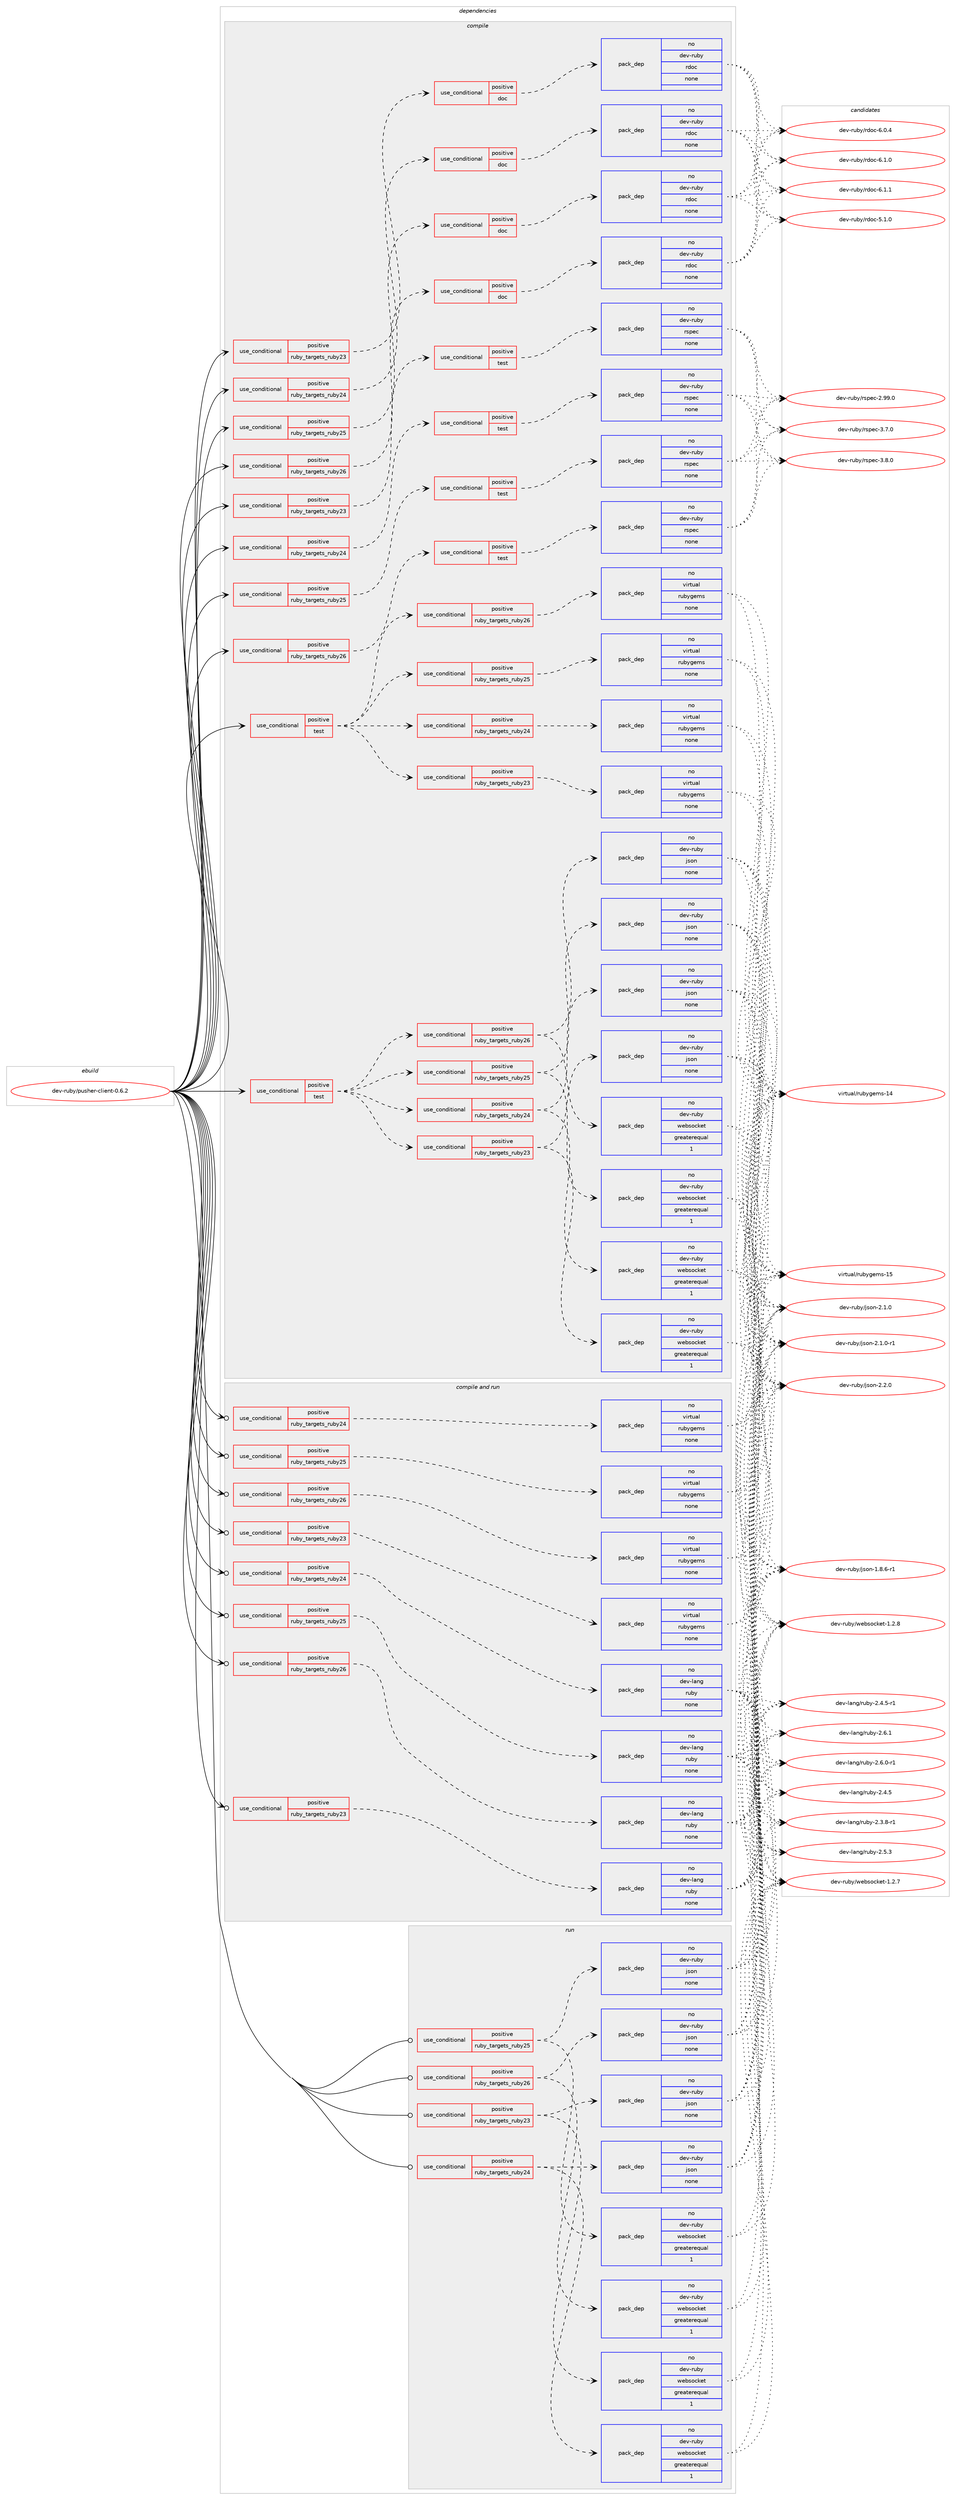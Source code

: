 digraph prolog {

# *************
# Graph options
# *************

newrank=true;
concentrate=true;
compound=true;
graph [rankdir=LR,fontname=Helvetica,fontsize=10,ranksep=1.5];#, ranksep=2.5, nodesep=0.2];
edge  [arrowhead=vee];
node  [fontname=Helvetica,fontsize=10];

# **********
# The ebuild
# **********

subgraph cluster_leftcol {
color=gray;
rank=same;
label=<<i>ebuild</i>>;
id [label="dev-ruby/pusher-client-0.6.2", color=red, width=4, href="../dev-ruby/pusher-client-0.6.2.svg"];
}

# ****************
# The dependencies
# ****************

subgraph cluster_midcol {
color=gray;
label=<<i>dependencies</i>>;
subgraph cluster_compile {
fillcolor="#eeeeee";
style=filled;
label=<<i>compile</i>>;
subgraph cond410164 {
dependency1512972 [label=<<TABLE BORDER="0" CELLBORDER="1" CELLSPACING="0" CELLPADDING="4"><TR><TD ROWSPAN="3" CELLPADDING="10">use_conditional</TD></TR><TR><TD>positive</TD></TR><TR><TD>ruby_targets_ruby23</TD></TR></TABLE>>, shape=none, color=red];
subgraph cond410165 {
dependency1512973 [label=<<TABLE BORDER="0" CELLBORDER="1" CELLSPACING="0" CELLPADDING="4"><TR><TD ROWSPAN="3" CELLPADDING="10">use_conditional</TD></TR><TR><TD>positive</TD></TR><TR><TD>doc</TD></TR></TABLE>>, shape=none, color=red];
subgraph pack1079302 {
dependency1512974 [label=<<TABLE BORDER="0" CELLBORDER="1" CELLSPACING="0" CELLPADDING="4" WIDTH="220"><TR><TD ROWSPAN="6" CELLPADDING="30">pack_dep</TD></TR><TR><TD WIDTH="110">no</TD></TR><TR><TD>dev-ruby</TD></TR><TR><TD>rdoc</TD></TR><TR><TD>none</TD></TR><TR><TD></TD></TR></TABLE>>, shape=none, color=blue];
}
dependency1512973:e -> dependency1512974:w [weight=20,style="dashed",arrowhead="vee"];
}
dependency1512972:e -> dependency1512973:w [weight=20,style="dashed",arrowhead="vee"];
}
id:e -> dependency1512972:w [weight=20,style="solid",arrowhead="vee"];
subgraph cond410166 {
dependency1512975 [label=<<TABLE BORDER="0" CELLBORDER="1" CELLSPACING="0" CELLPADDING="4"><TR><TD ROWSPAN="3" CELLPADDING="10">use_conditional</TD></TR><TR><TD>positive</TD></TR><TR><TD>ruby_targets_ruby23</TD></TR></TABLE>>, shape=none, color=red];
subgraph cond410167 {
dependency1512976 [label=<<TABLE BORDER="0" CELLBORDER="1" CELLSPACING="0" CELLPADDING="4"><TR><TD ROWSPAN="3" CELLPADDING="10">use_conditional</TD></TR><TR><TD>positive</TD></TR><TR><TD>test</TD></TR></TABLE>>, shape=none, color=red];
subgraph pack1079303 {
dependency1512977 [label=<<TABLE BORDER="0" CELLBORDER="1" CELLSPACING="0" CELLPADDING="4" WIDTH="220"><TR><TD ROWSPAN="6" CELLPADDING="30">pack_dep</TD></TR><TR><TD WIDTH="110">no</TD></TR><TR><TD>dev-ruby</TD></TR><TR><TD>rspec</TD></TR><TR><TD>none</TD></TR><TR><TD></TD></TR></TABLE>>, shape=none, color=blue];
}
dependency1512976:e -> dependency1512977:w [weight=20,style="dashed",arrowhead="vee"];
}
dependency1512975:e -> dependency1512976:w [weight=20,style="dashed",arrowhead="vee"];
}
id:e -> dependency1512975:w [weight=20,style="solid",arrowhead="vee"];
subgraph cond410168 {
dependency1512978 [label=<<TABLE BORDER="0" CELLBORDER="1" CELLSPACING="0" CELLPADDING="4"><TR><TD ROWSPAN="3" CELLPADDING="10">use_conditional</TD></TR><TR><TD>positive</TD></TR><TR><TD>ruby_targets_ruby24</TD></TR></TABLE>>, shape=none, color=red];
subgraph cond410169 {
dependency1512979 [label=<<TABLE BORDER="0" CELLBORDER="1" CELLSPACING="0" CELLPADDING="4"><TR><TD ROWSPAN="3" CELLPADDING="10">use_conditional</TD></TR><TR><TD>positive</TD></TR><TR><TD>doc</TD></TR></TABLE>>, shape=none, color=red];
subgraph pack1079304 {
dependency1512980 [label=<<TABLE BORDER="0" CELLBORDER="1" CELLSPACING="0" CELLPADDING="4" WIDTH="220"><TR><TD ROWSPAN="6" CELLPADDING="30">pack_dep</TD></TR><TR><TD WIDTH="110">no</TD></TR><TR><TD>dev-ruby</TD></TR><TR><TD>rdoc</TD></TR><TR><TD>none</TD></TR><TR><TD></TD></TR></TABLE>>, shape=none, color=blue];
}
dependency1512979:e -> dependency1512980:w [weight=20,style="dashed",arrowhead="vee"];
}
dependency1512978:e -> dependency1512979:w [weight=20,style="dashed",arrowhead="vee"];
}
id:e -> dependency1512978:w [weight=20,style="solid",arrowhead="vee"];
subgraph cond410170 {
dependency1512981 [label=<<TABLE BORDER="0" CELLBORDER="1" CELLSPACING="0" CELLPADDING="4"><TR><TD ROWSPAN="3" CELLPADDING="10">use_conditional</TD></TR><TR><TD>positive</TD></TR><TR><TD>ruby_targets_ruby24</TD></TR></TABLE>>, shape=none, color=red];
subgraph cond410171 {
dependency1512982 [label=<<TABLE BORDER="0" CELLBORDER="1" CELLSPACING="0" CELLPADDING="4"><TR><TD ROWSPAN="3" CELLPADDING="10">use_conditional</TD></TR><TR><TD>positive</TD></TR><TR><TD>test</TD></TR></TABLE>>, shape=none, color=red];
subgraph pack1079305 {
dependency1512983 [label=<<TABLE BORDER="0" CELLBORDER="1" CELLSPACING="0" CELLPADDING="4" WIDTH="220"><TR><TD ROWSPAN="6" CELLPADDING="30">pack_dep</TD></TR><TR><TD WIDTH="110">no</TD></TR><TR><TD>dev-ruby</TD></TR><TR><TD>rspec</TD></TR><TR><TD>none</TD></TR><TR><TD></TD></TR></TABLE>>, shape=none, color=blue];
}
dependency1512982:e -> dependency1512983:w [weight=20,style="dashed",arrowhead="vee"];
}
dependency1512981:e -> dependency1512982:w [weight=20,style="dashed",arrowhead="vee"];
}
id:e -> dependency1512981:w [weight=20,style="solid",arrowhead="vee"];
subgraph cond410172 {
dependency1512984 [label=<<TABLE BORDER="0" CELLBORDER="1" CELLSPACING="0" CELLPADDING="4"><TR><TD ROWSPAN="3" CELLPADDING="10">use_conditional</TD></TR><TR><TD>positive</TD></TR><TR><TD>ruby_targets_ruby25</TD></TR></TABLE>>, shape=none, color=red];
subgraph cond410173 {
dependency1512985 [label=<<TABLE BORDER="0" CELLBORDER="1" CELLSPACING="0" CELLPADDING="4"><TR><TD ROWSPAN="3" CELLPADDING="10">use_conditional</TD></TR><TR><TD>positive</TD></TR><TR><TD>doc</TD></TR></TABLE>>, shape=none, color=red];
subgraph pack1079306 {
dependency1512986 [label=<<TABLE BORDER="0" CELLBORDER="1" CELLSPACING="0" CELLPADDING="4" WIDTH="220"><TR><TD ROWSPAN="6" CELLPADDING="30">pack_dep</TD></TR><TR><TD WIDTH="110">no</TD></TR><TR><TD>dev-ruby</TD></TR><TR><TD>rdoc</TD></TR><TR><TD>none</TD></TR><TR><TD></TD></TR></TABLE>>, shape=none, color=blue];
}
dependency1512985:e -> dependency1512986:w [weight=20,style="dashed",arrowhead="vee"];
}
dependency1512984:e -> dependency1512985:w [weight=20,style="dashed",arrowhead="vee"];
}
id:e -> dependency1512984:w [weight=20,style="solid",arrowhead="vee"];
subgraph cond410174 {
dependency1512987 [label=<<TABLE BORDER="0" CELLBORDER="1" CELLSPACING="0" CELLPADDING="4"><TR><TD ROWSPAN="3" CELLPADDING="10">use_conditional</TD></TR><TR><TD>positive</TD></TR><TR><TD>ruby_targets_ruby25</TD></TR></TABLE>>, shape=none, color=red];
subgraph cond410175 {
dependency1512988 [label=<<TABLE BORDER="0" CELLBORDER="1" CELLSPACING="0" CELLPADDING="4"><TR><TD ROWSPAN="3" CELLPADDING="10">use_conditional</TD></TR><TR><TD>positive</TD></TR><TR><TD>test</TD></TR></TABLE>>, shape=none, color=red];
subgraph pack1079307 {
dependency1512989 [label=<<TABLE BORDER="0" CELLBORDER="1" CELLSPACING="0" CELLPADDING="4" WIDTH="220"><TR><TD ROWSPAN="6" CELLPADDING="30">pack_dep</TD></TR><TR><TD WIDTH="110">no</TD></TR><TR><TD>dev-ruby</TD></TR><TR><TD>rspec</TD></TR><TR><TD>none</TD></TR><TR><TD></TD></TR></TABLE>>, shape=none, color=blue];
}
dependency1512988:e -> dependency1512989:w [weight=20,style="dashed",arrowhead="vee"];
}
dependency1512987:e -> dependency1512988:w [weight=20,style="dashed",arrowhead="vee"];
}
id:e -> dependency1512987:w [weight=20,style="solid",arrowhead="vee"];
subgraph cond410176 {
dependency1512990 [label=<<TABLE BORDER="0" CELLBORDER="1" CELLSPACING="0" CELLPADDING="4"><TR><TD ROWSPAN="3" CELLPADDING="10">use_conditional</TD></TR><TR><TD>positive</TD></TR><TR><TD>ruby_targets_ruby26</TD></TR></TABLE>>, shape=none, color=red];
subgraph cond410177 {
dependency1512991 [label=<<TABLE BORDER="0" CELLBORDER="1" CELLSPACING="0" CELLPADDING="4"><TR><TD ROWSPAN="3" CELLPADDING="10">use_conditional</TD></TR><TR><TD>positive</TD></TR><TR><TD>doc</TD></TR></TABLE>>, shape=none, color=red];
subgraph pack1079308 {
dependency1512992 [label=<<TABLE BORDER="0" CELLBORDER="1" CELLSPACING="0" CELLPADDING="4" WIDTH="220"><TR><TD ROWSPAN="6" CELLPADDING="30">pack_dep</TD></TR><TR><TD WIDTH="110">no</TD></TR><TR><TD>dev-ruby</TD></TR><TR><TD>rdoc</TD></TR><TR><TD>none</TD></TR><TR><TD></TD></TR></TABLE>>, shape=none, color=blue];
}
dependency1512991:e -> dependency1512992:w [weight=20,style="dashed",arrowhead="vee"];
}
dependency1512990:e -> dependency1512991:w [weight=20,style="dashed",arrowhead="vee"];
}
id:e -> dependency1512990:w [weight=20,style="solid",arrowhead="vee"];
subgraph cond410178 {
dependency1512993 [label=<<TABLE BORDER="0" CELLBORDER="1" CELLSPACING="0" CELLPADDING="4"><TR><TD ROWSPAN="3" CELLPADDING="10">use_conditional</TD></TR><TR><TD>positive</TD></TR><TR><TD>ruby_targets_ruby26</TD></TR></TABLE>>, shape=none, color=red];
subgraph cond410179 {
dependency1512994 [label=<<TABLE BORDER="0" CELLBORDER="1" CELLSPACING="0" CELLPADDING="4"><TR><TD ROWSPAN="3" CELLPADDING="10">use_conditional</TD></TR><TR><TD>positive</TD></TR><TR><TD>test</TD></TR></TABLE>>, shape=none, color=red];
subgraph pack1079309 {
dependency1512995 [label=<<TABLE BORDER="0" CELLBORDER="1" CELLSPACING="0" CELLPADDING="4" WIDTH="220"><TR><TD ROWSPAN="6" CELLPADDING="30">pack_dep</TD></TR><TR><TD WIDTH="110">no</TD></TR><TR><TD>dev-ruby</TD></TR><TR><TD>rspec</TD></TR><TR><TD>none</TD></TR><TR><TD></TD></TR></TABLE>>, shape=none, color=blue];
}
dependency1512994:e -> dependency1512995:w [weight=20,style="dashed",arrowhead="vee"];
}
dependency1512993:e -> dependency1512994:w [weight=20,style="dashed",arrowhead="vee"];
}
id:e -> dependency1512993:w [weight=20,style="solid",arrowhead="vee"];
subgraph cond410180 {
dependency1512996 [label=<<TABLE BORDER="0" CELLBORDER="1" CELLSPACING="0" CELLPADDING="4"><TR><TD ROWSPAN="3" CELLPADDING="10">use_conditional</TD></TR><TR><TD>positive</TD></TR><TR><TD>test</TD></TR></TABLE>>, shape=none, color=red];
subgraph cond410181 {
dependency1512997 [label=<<TABLE BORDER="0" CELLBORDER="1" CELLSPACING="0" CELLPADDING="4"><TR><TD ROWSPAN="3" CELLPADDING="10">use_conditional</TD></TR><TR><TD>positive</TD></TR><TR><TD>ruby_targets_ruby23</TD></TR></TABLE>>, shape=none, color=red];
subgraph pack1079310 {
dependency1512998 [label=<<TABLE BORDER="0" CELLBORDER="1" CELLSPACING="0" CELLPADDING="4" WIDTH="220"><TR><TD ROWSPAN="6" CELLPADDING="30">pack_dep</TD></TR><TR><TD WIDTH="110">no</TD></TR><TR><TD>dev-ruby</TD></TR><TR><TD>websocket</TD></TR><TR><TD>greaterequal</TD></TR><TR><TD>1</TD></TR></TABLE>>, shape=none, color=blue];
}
dependency1512997:e -> dependency1512998:w [weight=20,style="dashed",arrowhead="vee"];
subgraph pack1079311 {
dependency1512999 [label=<<TABLE BORDER="0" CELLBORDER="1" CELLSPACING="0" CELLPADDING="4" WIDTH="220"><TR><TD ROWSPAN="6" CELLPADDING="30">pack_dep</TD></TR><TR><TD WIDTH="110">no</TD></TR><TR><TD>dev-ruby</TD></TR><TR><TD>json</TD></TR><TR><TD>none</TD></TR><TR><TD></TD></TR></TABLE>>, shape=none, color=blue];
}
dependency1512997:e -> dependency1512999:w [weight=20,style="dashed",arrowhead="vee"];
}
dependency1512996:e -> dependency1512997:w [weight=20,style="dashed",arrowhead="vee"];
subgraph cond410182 {
dependency1513000 [label=<<TABLE BORDER="0" CELLBORDER="1" CELLSPACING="0" CELLPADDING="4"><TR><TD ROWSPAN="3" CELLPADDING="10">use_conditional</TD></TR><TR><TD>positive</TD></TR><TR><TD>ruby_targets_ruby24</TD></TR></TABLE>>, shape=none, color=red];
subgraph pack1079312 {
dependency1513001 [label=<<TABLE BORDER="0" CELLBORDER="1" CELLSPACING="0" CELLPADDING="4" WIDTH="220"><TR><TD ROWSPAN="6" CELLPADDING="30">pack_dep</TD></TR><TR><TD WIDTH="110">no</TD></TR><TR><TD>dev-ruby</TD></TR><TR><TD>websocket</TD></TR><TR><TD>greaterequal</TD></TR><TR><TD>1</TD></TR></TABLE>>, shape=none, color=blue];
}
dependency1513000:e -> dependency1513001:w [weight=20,style="dashed",arrowhead="vee"];
subgraph pack1079313 {
dependency1513002 [label=<<TABLE BORDER="0" CELLBORDER="1" CELLSPACING="0" CELLPADDING="4" WIDTH="220"><TR><TD ROWSPAN="6" CELLPADDING="30">pack_dep</TD></TR><TR><TD WIDTH="110">no</TD></TR><TR><TD>dev-ruby</TD></TR><TR><TD>json</TD></TR><TR><TD>none</TD></TR><TR><TD></TD></TR></TABLE>>, shape=none, color=blue];
}
dependency1513000:e -> dependency1513002:w [weight=20,style="dashed",arrowhead="vee"];
}
dependency1512996:e -> dependency1513000:w [weight=20,style="dashed",arrowhead="vee"];
subgraph cond410183 {
dependency1513003 [label=<<TABLE BORDER="0" CELLBORDER="1" CELLSPACING="0" CELLPADDING="4"><TR><TD ROWSPAN="3" CELLPADDING="10">use_conditional</TD></TR><TR><TD>positive</TD></TR><TR><TD>ruby_targets_ruby25</TD></TR></TABLE>>, shape=none, color=red];
subgraph pack1079314 {
dependency1513004 [label=<<TABLE BORDER="0" CELLBORDER="1" CELLSPACING="0" CELLPADDING="4" WIDTH="220"><TR><TD ROWSPAN="6" CELLPADDING="30">pack_dep</TD></TR><TR><TD WIDTH="110">no</TD></TR><TR><TD>dev-ruby</TD></TR><TR><TD>websocket</TD></TR><TR><TD>greaterequal</TD></TR><TR><TD>1</TD></TR></TABLE>>, shape=none, color=blue];
}
dependency1513003:e -> dependency1513004:w [weight=20,style="dashed",arrowhead="vee"];
subgraph pack1079315 {
dependency1513005 [label=<<TABLE BORDER="0" CELLBORDER="1" CELLSPACING="0" CELLPADDING="4" WIDTH="220"><TR><TD ROWSPAN="6" CELLPADDING="30">pack_dep</TD></TR><TR><TD WIDTH="110">no</TD></TR><TR><TD>dev-ruby</TD></TR><TR><TD>json</TD></TR><TR><TD>none</TD></TR><TR><TD></TD></TR></TABLE>>, shape=none, color=blue];
}
dependency1513003:e -> dependency1513005:w [weight=20,style="dashed",arrowhead="vee"];
}
dependency1512996:e -> dependency1513003:w [weight=20,style="dashed",arrowhead="vee"];
subgraph cond410184 {
dependency1513006 [label=<<TABLE BORDER="0" CELLBORDER="1" CELLSPACING="0" CELLPADDING="4"><TR><TD ROWSPAN="3" CELLPADDING="10">use_conditional</TD></TR><TR><TD>positive</TD></TR><TR><TD>ruby_targets_ruby26</TD></TR></TABLE>>, shape=none, color=red];
subgraph pack1079316 {
dependency1513007 [label=<<TABLE BORDER="0" CELLBORDER="1" CELLSPACING="0" CELLPADDING="4" WIDTH="220"><TR><TD ROWSPAN="6" CELLPADDING="30">pack_dep</TD></TR><TR><TD WIDTH="110">no</TD></TR><TR><TD>dev-ruby</TD></TR><TR><TD>websocket</TD></TR><TR><TD>greaterequal</TD></TR><TR><TD>1</TD></TR></TABLE>>, shape=none, color=blue];
}
dependency1513006:e -> dependency1513007:w [weight=20,style="dashed",arrowhead="vee"];
subgraph pack1079317 {
dependency1513008 [label=<<TABLE BORDER="0" CELLBORDER="1" CELLSPACING="0" CELLPADDING="4" WIDTH="220"><TR><TD ROWSPAN="6" CELLPADDING="30">pack_dep</TD></TR><TR><TD WIDTH="110">no</TD></TR><TR><TD>dev-ruby</TD></TR><TR><TD>json</TD></TR><TR><TD>none</TD></TR><TR><TD></TD></TR></TABLE>>, shape=none, color=blue];
}
dependency1513006:e -> dependency1513008:w [weight=20,style="dashed",arrowhead="vee"];
}
dependency1512996:e -> dependency1513006:w [weight=20,style="dashed",arrowhead="vee"];
}
id:e -> dependency1512996:w [weight=20,style="solid",arrowhead="vee"];
subgraph cond410185 {
dependency1513009 [label=<<TABLE BORDER="0" CELLBORDER="1" CELLSPACING="0" CELLPADDING="4"><TR><TD ROWSPAN="3" CELLPADDING="10">use_conditional</TD></TR><TR><TD>positive</TD></TR><TR><TD>test</TD></TR></TABLE>>, shape=none, color=red];
subgraph cond410186 {
dependency1513010 [label=<<TABLE BORDER="0" CELLBORDER="1" CELLSPACING="0" CELLPADDING="4"><TR><TD ROWSPAN="3" CELLPADDING="10">use_conditional</TD></TR><TR><TD>positive</TD></TR><TR><TD>ruby_targets_ruby23</TD></TR></TABLE>>, shape=none, color=red];
subgraph pack1079318 {
dependency1513011 [label=<<TABLE BORDER="0" CELLBORDER="1" CELLSPACING="0" CELLPADDING="4" WIDTH="220"><TR><TD ROWSPAN="6" CELLPADDING="30">pack_dep</TD></TR><TR><TD WIDTH="110">no</TD></TR><TR><TD>virtual</TD></TR><TR><TD>rubygems</TD></TR><TR><TD>none</TD></TR><TR><TD></TD></TR></TABLE>>, shape=none, color=blue];
}
dependency1513010:e -> dependency1513011:w [weight=20,style="dashed",arrowhead="vee"];
}
dependency1513009:e -> dependency1513010:w [weight=20,style="dashed",arrowhead="vee"];
subgraph cond410187 {
dependency1513012 [label=<<TABLE BORDER="0" CELLBORDER="1" CELLSPACING="0" CELLPADDING="4"><TR><TD ROWSPAN="3" CELLPADDING="10">use_conditional</TD></TR><TR><TD>positive</TD></TR><TR><TD>ruby_targets_ruby24</TD></TR></TABLE>>, shape=none, color=red];
subgraph pack1079319 {
dependency1513013 [label=<<TABLE BORDER="0" CELLBORDER="1" CELLSPACING="0" CELLPADDING="4" WIDTH="220"><TR><TD ROWSPAN="6" CELLPADDING="30">pack_dep</TD></TR><TR><TD WIDTH="110">no</TD></TR><TR><TD>virtual</TD></TR><TR><TD>rubygems</TD></TR><TR><TD>none</TD></TR><TR><TD></TD></TR></TABLE>>, shape=none, color=blue];
}
dependency1513012:e -> dependency1513013:w [weight=20,style="dashed",arrowhead="vee"];
}
dependency1513009:e -> dependency1513012:w [weight=20,style="dashed",arrowhead="vee"];
subgraph cond410188 {
dependency1513014 [label=<<TABLE BORDER="0" CELLBORDER="1" CELLSPACING="0" CELLPADDING="4"><TR><TD ROWSPAN="3" CELLPADDING="10">use_conditional</TD></TR><TR><TD>positive</TD></TR><TR><TD>ruby_targets_ruby25</TD></TR></TABLE>>, shape=none, color=red];
subgraph pack1079320 {
dependency1513015 [label=<<TABLE BORDER="0" CELLBORDER="1" CELLSPACING="0" CELLPADDING="4" WIDTH="220"><TR><TD ROWSPAN="6" CELLPADDING="30">pack_dep</TD></TR><TR><TD WIDTH="110">no</TD></TR><TR><TD>virtual</TD></TR><TR><TD>rubygems</TD></TR><TR><TD>none</TD></TR><TR><TD></TD></TR></TABLE>>, shape=none, color=blue];
}
dependency1513014:e -> dependency1513015:w [weight=20,style="dashed",arrowhead="vee"];
}
dependency1513009:e -> dependency1513014:w [weight=20,style="dashed",arrowhead="vee"];
subgraph cond410189 {
dependency1513016 [label=<<TABLE BORDER="0" CELLBORDER="1" CELLSPACING="0" CELLPADDING="4"><TR><TD ROWSPAN="3" CELLPADDING="10">use_conditional</TD></TR><TR><TD>positive</TD></TR><TR><TD>ruby_targets_ruby26</TD></TR></TABLE>>, shape=none, color=red];
subgraph pack1079321 {
dependency1513017 [label=<<TABLE BORDER="0" CELLBORDER="1" CELLSPACING="0" CELLPADDING="4" WIDTH="220"><TR><TD ROWSPAN="6" CELLPADDING="30">pack_dep</TD></TR><TR><TD WIDTH="110">no</TD></TR><TR><TD>virtual</TD></TR><TR><TD>rubygems</TD></TR><TR><TD>none</TD></TR><TR><TD></TD></TR></TABLE>>, shape=none, color=blue];
}
dependency1513016:e -> dependency1513017:w [weight=20,style="dashed",arrowhead="vee"];
}
dependency1513009:e -> dependency1513016:w [weight=20,style="dashed",arrowhead="vee"];
}
id:e -> dependency1513009:w [weight=20,style="solid",arrowhead="vee"];
}
subgraph cluster_compileandrun {
fillcolor="#eeeeee";
style=filled;
label=<<i>compile and run</i>>;
subgraph cond410190 {
dependency1513018 [label=<<TABLE BORDER="0" CELLBORDER="1" CELLSPACING="0" CELLPADDING="4"><TR><TD ROWSPAN="3" CELLPADDING="10">use_conditional</TD></TR><TR><TD>positive</TD></TR><TR><TD>ruby_targets_ruby23</TD></TR></TABLE>>, shape=none, color=red];
subgraph pack1079322 {
dependency1513019 [label=<<TABLE BORDER="0" CELLBORDER="1" CELLSPACING="0" CELLPADDING="4" WIDTH="220"><TR><TD ROWSPAN="6" CELLPADDING="30">pack_dep</TD></TR><TR><TD WIDTH="110">no</TD></TR><TR><TD>dev-lang</TD></TR><TR><TD>ruby</TD></TR><TR><TD>none</TD></TR><TR><TD></TD></TR></TABLE>>, shape=none, color=blue];
}
dependency1513018:e -> dependency1513019:w [weight=20,style="dashed",arrowhead="vee"];
}
id:e -> dependency1513018:w [weight=20,style="solid",arrowhead="odotvee"];
subgraph cond410191 {
dependency1513020 [label=<<TABLE BORDER="0" CELLBORDER="1" CELLSPACING="0" CELLPADDING="4"><TR><TD ROWSPAN="3" CELLPADDING="10">use_conditional</TD></TR><TR><TD>positive</TD></TR><TR><TD>ruby_targets_ruby23</TD></TR></TABLE>>, shape=none, color=red];
subgraph pack1079323 {
dependency1513021 [label=<<TABLE BORDER="0" CELLBORDER="1" CELLSPACING="0" CELLPADDING="4" WIDTH="220"><TR><TD ROWSPAN="6" CELLPADDING="30">pack_dep</TD></TR><TR><TD WIDTH="110">no</TD></TR><TR><TD>virtual</TD></TR><TR><TD>rubygems</TD></TR><TR><TD>none</TD></TR><TR><TD></TD></TR></TABLE>>, shape=none, color=blue];
}
dependency1513020:e -> dependency1513021:w [weight=20,style="dashed",arrowhead="vee"];
}
id:e -> dependency1513020:w [weight=20,style="solid",arrowhead="odotvee"];
subgraph cond410192 {
dependency1513022 [label=<<TABLE BORDER="0" CELLBORDER="1" CELLSPACING="0" CELLPADDING="4"><TR><TD ROWSPAN="3" CELLPADDING="10">use_conditional</TD></TR><TR><TD>positive</TD></TR><TR><TD>ruby_targets_ruby24</TD></TR></TABLE>>, shape=none, color=red];
subgraph pack1079324 {
dependency1513023 [label=<<TABLE BORDER="0" CELLBORDER="1" CELLSPACING="0" CELLPADDING="4" WIDTH="220"><TR><TD ROWSPAN="6" CELLPADDING="30">pack_dep</TD></TR><TR><TD WIDTH="110">no</TD></TR><TR><TD>dev-lang</TD></TR><TR><TD>ruby</TD></TR><TR><TD>none</TD></TR><TR><TD></TD></TR></TABLE>>, shape=none, color=blue];
}
dependency1513022:e -> dependency1513023:w [weight=20,style="dashed",arrowhead="vee"];
}
id:e -> dependency1513022:w [weight=20,style="solid",arrowhead="odotvee"];
subgraph cond410193 {
dependency1513024 [label=<<TABLE BORDER="0" CELLBORDER="1" CELLSPACING="0" CELLPADDING="4"><TR><TD ROWSPAN="3" CELLPADDING="10">use_conditional</TD></TR><TR><TD>positive</TD></TR><TR><TD>ruby_targets_ruby24</TD></TR></TABLE>>, shape=none, color=red];
subgraph pack1079325 {
dependency1513025 [label=<<TABLE BORDER="0" CELLBORDER="1" CELLSPACING="0" CELLPADDING="4" WIDTH="220"><TR><TD ROWSPAN="6" CELLPADDING="30">pack_dep</TD></TR><TR><TD WIDTH="110">no</TD></TR><TR><TD>virtual</TD></TR><TR><TD>rubygems</TD></TR><TR><TD>none</TD></TR><TR><TD></TD></TR></TABLE>>, shape=none, color=blue];
}
dependency1513024:e -> dependency1513025:w [weight=20,style="dashed",arrowhead="vee"];
}
id:e -> dependency1513024:w [weight=20,style="solid",arrowhead="odotvee"];
subgraph cond410194 {
dependency1513026 [label=<<TABLE BORDER="0" CELLBORDER="1" CELLSPACING="0" CELLPADDING="4"><TR><TD ROWSPAN="3" CELLPADDING="10">use_conditional</TD></TR><TR><TD>positive</TD></TR><TR><TD>ruby_targets_ruby25</TD></TR></TABLE>>, shape=none, color=red];
subgraph pack1079326 {
dependency1513027 [label=<<TABLE BORDER="0" CELLBORDER="1" CELLSPACING="0" CELLPADDING="4" WIDTH="220"><TR><TD ROWSPAN="6" CELLPADDING="30">pack_dep</TD></TR><TR><TD WIDTH="110">no</TD></TR><TR><TD>dev-lang</TD></TR><TR><TD>ruby</TD></TR><TR><TD>none</TD></TR><TR><TD></TD></TR></TABLE>>, shape=none, color=blue];
}
dependency1513026:e -> dependency1513027:w [weight=20,style="dashed",arrowhead="vee"];
}
id:e -> dependency1513026:w [weight=20,style="solid",arrowhead="odotvee"];
subgraph cond410195 {
dependency1513028 [label=<<TABLE BORDER="0" CELLBORDER="1" CELLSPACING="0" CELLPADDING="4"><TR><TD ROWSPAN="3" CELLPADDING="10">use_conditional</TD></TR><TR><TD>positive</TD></TR><TR><TD>ruby_targets_ruby25</TD></TR></TABLE>>, shape=none, color=red];
subgraph pack1079327 {
dependency1513029 [label=<<TABLE BORDER="0" CELLBORDER="1" CELLSPACING="0" CELLPADDING="4" WIDTH="220"><TR><TD ROWSPAN="6" CELLPADDING="30">pack_dep</TD></TR><TR><TD WIDTH="110">no</TD></TR><TR><TD>virtual</TD></TR><TR><TD>rubygems</TD></TR><TR><TD>none</TD></TR><TR><TD></TD></TR></TABLE>>, shape=none, color=blue];
}
dependency1513028:e -> dependency1513029:w [weight=20,style="dashed",arrowhead="vee"];
}
id:e -> dependency1513028:w [weight=20,style="solid",arrowhead="odotvee"];
subgraph cond410196 {
dependency1513030 [label=<<TABLE BORDER="0" CELLBORDER="1" CELLSPACING="0" CELLPADDING="4"><TR><TD ROWSPAN="3" CELLPADDING="10">use_conditional</TD></TR><TR><TD>positive</TD></TR><TR><TD>ruby_targets_ruby26</TD></TR></TABLE>>, shape=none, color=red];
subgraph pack1079328 {
dependency1513031 [label=<<TABLE BORDER="0" CELLBORDER="1" CELLSPACING="0" CELLPADDING="4" WIDTH="220"><TR><TD ROWSPAN="6" CELLPADDING="30">pack_dep</TD></TR><TR><TD WIDTH="110">no</TD></TR><TR><TD>dev-lang</TD></TR><TR><TD>ruby</TD></TR><TR><TD>none</TD></TR><TR><TD></TD></TR></TABLE>>, shape=none, color=blue];
}
dependency1513030:e -> dependency1513031:w [weight=20,style="dashed",arrowhead="vee"];
}
id:e -> dependency1513030:w [weight=20,style="solid",arrowhead="odotvee"];
subgraph cond410197 {
dependency1513032 [label=<<TABLE BORDER="0" CELLBORDER="1" CELLSPACING="0" CELLPADDING="4"><TR><TD ROWSPAN="3" CELLPADDING="10">use_conditional</TD></TR><TR><TD>positive</TD></TR><TR><TD>ruby_targets_ruby26</TD></TR></TABLE>>, shape=none, color=red];
subgraph pack1079329 {
dependency1513033 [label=<<TABLE BORDER="0" CELLBORDER="1" CELLSPACING="0" CELLPADDING="4" WIDTH="220"><TR><TD ROWSPAN="6" CELLPADDING="30">pack_dep</TD></TR><TR><TD WIDTH="110">no</TD></TR><TR><TD>virtual</TD></TR><TR><TD>rubygems</TD></TR><TR><TD>none</TD></TR><TR><TD></TD></TR></TABLE>>, shape=none, color=blue];
}
dependency1513032:e -> dependency1513033:w [weight=20,style="dashed",arrowhead="vee"];
}
id:e -> dependency1513032:w [weight=20,style="solid",arrowhead="odotvee"];
}
subgraph cluster_run {
fillcolor="#eeeeee";
style=filled;
label=<<i>run</i>>;
subgraph cond410198 {
dependency1513034 [label=<<TABLE BORDER="0" CELLBORDER="1" CELLSPACING="0" CELLPADDING="4"><TR><TD ROWSPAN="3" CELLPADDING="10">use_conditional</TD></TR><TR><TD>positive</TD></TR><TR><TD>ruby_targets_ruby23</TD></TR></TABLE>>, shape=none, color=red];
subgraph pack1079330 {
dependency1513035 [label=<<TABLE BORDER="0" CELLBORDER="1" CELLSPACING="0" CELLPADDING="4" WIDTH="220"><TR><TD ROWSPAN="6" CELLPADDING="30">pack_dep</TD></TR><TR><TD WIDTH="110">no</TD></TR><TR><TD>dev-ruby</TD></TR><TR><TD>websocket</TD></TR><TR><TD>greaterequal</TD></TR><TR><TD>1</TD></TR></TABLE>>, shape=none, color=blue];
}
dependency1513034:e -> dependency1513035:w [weight=20,style="dashed",arrowhead="vee"];
subgraph pack1079331 {
dependency1513036 [label=<<TABLE BORDER="0" CELLBORDER="1" CELLSPACING="0" CELLPADDING="4" WIDTH="220"><TR><TD ROWSPAN="6" CELLPADDING="30">pack_dep</TD></TR><TR><TD WIDTH="110">no</TD></TR><TR><TD>dev-ruby</TD></TR><TR><TD>json</TD></TR><TR><TD>none</TD></TR><TR><TD></TD></TR></TABLE>>, shape=none, color=blue];
}
dependency1513034:e -> dependency1513036:w [weight=20,style="dashed",arrowhead="vee"];
}
id:e -> dependency1513034:w [weight=20,style="solid",arrowhead="odot"];
subgraph cond410199 {
dependency1513037 [label=<<TABLE BORDER="0" CELLBORDER="1" CELLSPACING="0" CELLPADDING="4"><TR><TD ROWSPAN="3" CELLPADDING="10">use_conditional</TD></TR><TR><TD>positive</TD></TR><TR><TD>ruby_targets_ruby24</TD></TR></TABLE>>, shape=none, color=red];
subgraph pack1079332 {
dependency1513038 [label=<<TABLE BORDER="0" CELLBORDER="1" CELLSPACING="0" CELLPADDING="4" WIDTH="220"><TR><TD ROWSPAN="6" CELLPADDING="30">pack_dep</TD></TR><TR><TD WIDTH="110">no</TD></TR><TR><TD>dev-ruby</TD></TR><TR><TD>websocket</TD></TR><TR><TD>greaterequal</TD></TR><TR><TD>1</TD></TR></TABLE>>, shape=none, color=blue];
}
dependency1513037:e -> dependency1513038:w [weight=20,style="dashed",arrowhead="vee"];
subgraph pack1079333 {
dependency1513039 [label=<<TABLE BORDER="0" CELLBORDER="1" CELLSPACING="0" CELLPADDING="4" WIDTH="220"><TR><TD ROWSPAN="6" CELLPADDING="30">pack_dep</TD></TR><TR><TD WIDTH="110">no</TD></TR><TR><TD>dev-ruby</TD></TR><TR><TD>json</TD></TR><TR><TD>none</TD></TR><TR><TD></TD></TR></TABLE>>, shape=none, color=blue];
}
dependency1513037:e -> dependency1513039:w [weight=20,style="dashed",arrowhead="vee"];
}
id:e -> dependency1513037:w [weight=20,style="solid",arrowhead="odot"];
subgraph cond410200 {
dependency1513040 [label=<<TABLE BORDER="0" CELLBORDER="1" CELLSPACING="0" CELLPADDING="4"><TR><TD ROWSPAN="3" CELLPADDING="10">use_conditional</TD></TR><TR><TD>positive</TD></TR><TR><TD>ruby_targets_ruby25</TD></TR></TABLE>>, shape=none, color=red];
subgraph pack1079334 {
dependency1513041 [label=<<TABLE BORDER="0" CELLBORDER="1" CELLSPACING="0" CELLPADDING="4" WIDTH="220"><TR><TD ROWSPAN="6" CELLPADDING="30">pack_dep</TD></TR><TR><TD WIDTH="110">no</TD></TR><TR><TD>dev-ruby</TD></TR><TR><TD>websocket</TD></TR><TR><TD>greaterequal</TD></TR><TR><TD>1</TD></TR></TABLE>>, shape=none, color=blue];
}
dependency1513040:e -> dependency1513041:w [weight=20,style="dashed",arrowhead="vee"];
subgraph pack1079335 {
dependency1513042 [label=<<TABLE BORDER="0" CELLBORDER="1" CELLSPACING="0" CELLPADDING="4" WIDTH="220"><TR><TD ROWSPAN="6" CELLPADDING="30">pack_dep</TD></TR><TR><TD WIDTH="110">no</TD></TR><TR><TD>dev-ruby</TD></TR><TR><TD>json</TD></TR><TR><TD>none</TD></TR><TR><TD></TD></TR></TABLE>>, shape=none, color=blue];
}
dependency1513040:e -> dependency1513042:w [weight=20,style="dashed",arrowhead="vee"];
}
id:e -> dependency1513040:w [weight=20,style="solid",arrowhead="odot"];
subgraph cond410201 {
dependency1513043 [label=<<TABLE BORDER="0" CELLBORDER="1" CELLSPACING="0" CELLPADDING="4"><TR><TD ROWSPAN="3" CELLPADDING="10">use_conditional</TD></TR><TR><TD>positive</TD></TR><TR><TD>ruby_targets_ruby26</TD></TR></TABLE>>, shape=none, color=red];
subgraph pack1079336 {
dependency1513044 [label=<<TABLE BORDER="0" CELLBORDER="1" CELLSPACING="0" CELLPADDING="4" WIDTH="220"><TR><TD ROWSPAN="6" CELLPADDING="30">pack_dep</TD></TR><TR><TD WIDTH="110">no</TD></TR><TR><TD>dev-ruby</TD></TR><TR><TD>websocket</TD></TR><TR><TD>greaterequal</TD></TR><TR><TD>1</TD></TR></TABLE>>, shape=none, color=blue];
}
dependency1513043:e -> dependency1513044:w [weight=20,style="dashed",arrowhead="vee"];
subgraph pack1079337 {
dependency1513045 [label=<<TABLE BORDER="0" CELLBORDER="1" CELLSPACING="0" CELLPADDING="4" WIDTH="220"><TR><TD ROWSPAN="6" CELLPADDING="30">pack_dep</TD></TR><TR><TD WIDTH="110">no</TD></TR><TR><TD>dev-ruby</TD></TR><TR><TD>json</TD></TR><TR><TD>none</TD></TR><TR><TD></TD></TR></TABLE>>, shape=none, color=blue];
}
dependency1513043:e -> dependency1513045:w [weight=20,style="dashed",arrowhead="vee"];
}
id:e -> dependency1513043:w [weight=20,style="solid",arrowhead="odot"];
}
}

# **************
# The candidates
# **************

subgraph cluster_choices {
rank=same;
color=gray;
label=<<i>candidates</i>>;

subgraph choice1079302 {
color=black;
nodesep=1;
choice10010111845114117981214711410011199455346494648 [label="dev-ruby/rdoc-5.1.0", color=red, width=4,href="../dev-ruby/rdoc-5.1.0.svg"];
choice10010111845114117981214711410011199455446484652 [label="dev-ruby/rdoc-6.0.4", color=red, width=4,href="../dev-ruby/rdoc-6.0.4.svg"];
choice10010111845114117981214711410011199455446494648 [label="dev-ruby/rdoc-6.1.0", color=red, width=4,href="../dev-ruby/rdoc-6.1.0.svg"];
choice10010111845114117981214711410011199455446494649 [label="dev-ruby/rdoc-6.1.1", color=red, width=4,href="../dev-ruby/rdoc-6.1.1.svg"];
dependency1512974:e -> choice10010111845114117981214711410011199455346494648:w [style=dotted,weight="100"];
dependency1512974:e -> choice10010111845114117981214711410011199455446484652:w [style=dotted,weight="100"];
dependency1512974:e -> choice10010111845114117981214711410011199455446494648:w [style=dotted,weight="100"];
dependency1512974:e -> choice10010111845114117981214711410011199455446494649:w [style=dotted,weight="100"];
}
subgraph choice1079303 {
color=black;
nodesep=1;
choice1001011184511411798121471141151121019945504657574648 [label="dev-ruby/rspec-2.99.0", color=red, width=4,href="../dev-ruby/rspec-2.99.0.svg"];
choice10010111845114117981214711411511210199455146554648 [label="dev-ruby/rspec-3.7.0", color=red, width=4,href="../dev-ruby/rspec-3.7.0.svg"];
choice10010111845114117981214711411511210199455146564648 [label="dev-ruby/rspec-3.8.0", color=red, width=4,href="../dev-ruby/rspec-3.8.0.svg"];
dependency1512977:e -> choice1001011184511411798121471141151121019945504657574648:w [style=dotted,weight="100"];
dependency1512977:e -> choice10010111845114117981214711411511210199455146554648:w [style=dotted,weight="100"];
dependency1512977:e -> choice10010111845114117981214711411511210199455146564648:w [style=dotted,weight="100"];
}
subgraph choice1079304 {
color=black;
nodesep=1;
choice10010111845114117981214711410011199455346494648 [label="dev-ruby/rdoc-5.1.0", color=red, width=4,href="../dev-ruby/rdoc-5.1.0.svg"];
choice10010111845114117981214711410011199455446484652 [label="dev-ruby/rdoc-6.0.4", color=red, width=4,href="../dev-ruby/rdoc-6.0.4.svg"];
choice10010111845114117981214711410011199455446494648 [label="dev-ruby/rdoc-6.1.0", color=red, width=4,href="../dev-ruby/rdoc-6.1.0.svg"];
choice10010111845114117981214711410011199455446494649 [label="dev-ruby/rdoc-6.1.1", color=red, width=4,href="../dev-ruby/rdoc-6.1.1.svg"];
dependency1512980:e -> choice10010111845114117981214711410011199455346494648:w [style=dotted,weight="100"];
dependency1512980:e -> choice10010111845114117981214711410011199455446484652:w [style=dotted,weight="100"];
dependency1512980:e -> choice10010111845114117981214711410011199455446494648:w [style=dotted,weight="100"];
dependency1512980:e -> choice10010111845114117981214711410011199455446494649:w [style=dotted,weight="100"];
}
subgraph choice1079305 {
color=black;
nodesep=1;
choice1001011184511411798121471141151121019945504657574648 [label="dev-ruby/rspec-2.99.0", color=red, width=4,href="../dev-ruby/rspec-2.99.0.svg"];
choice10010111845114117981214711411511210199455146554648 [label="dev-ruby/rspec-3.7.0", color=red, width=4,href="../dev-ruby/rspec-3.7.0.svg"];
choice10010111845114117981214711411511210199455146564648 [label="dev-ruby/rspec-3.8.0", color=red, width=4,href="../dev-ruby/rspec-3.8.0.svg"];
dependency1512983:e -> choice1001011184511411798121471141151121019945504657574648:w [style=dotted,weight="100"];
dependency1512983:e -> choice10010111845114117981214711411511210199455146554648:w [style=dotted,weight="100"];
dependency1512983:e -> choice10010111845114117981214711411511210199455146564648:w [style=dotted,weight="100"];
}
subgraph choice1079306 {
color=black;
nodesep=1;
choice10010111845114117981214711410011199455346494648 [label="dev-ruby/rdoc-5.1.0", color=red, width=4,href="../dev-ruby/rdoc-5.1.0.svg"];
choice10010111845114117981214711410011199455446484652 [label="dev-ruby/rdoc-6.0.4", color=red, width=4,href="../dev-ruby/rdoc-6.0.4.svg"];
choice10010111845114117981214711410011199455446494648 [label="dev-ruby/rdoc-6.1.0", color=red, width=4,href="../dev-ruby/rdoc-6.1.0.svg"];
choice10010111845114117981214711410011199455446494649 [label="dev-ruby/rdoc-6.1.1", color=red, width=4,href="../dev-ruby/rdoc-6.1.1.svg"];
dependency1512986:e -> choice10010111845114117981214711410011199455346494648:w [style=dotted,weight="100"];
dependency1512986:e -> choice10010111845114117981214711410011199455446484652:w [style=dotted,weight="100"];
dependency1512986:e -> choice10010111845114117981214711410011199455446494648:w [style=dotted,weight="100"];
dependency1512986:e -> choice10010111845114117981214711410011199455446494649:w [style=dotted,weight="100"];
}
subgraph choice1079307 {
color=black;
nodesep=1;
choice1001011184511411798121471141151121019945504657574648 [label="dev-ruby/rspec-2.99.0", color=red, width=4,href="../dev-ruby/rspec-2.99.0.svg"];
choice10010111845114117981214711411511210199455146554648 [label="dev-ruby/rspec-3.7.0", color=red, width=4,href="../dev-ruby/rspec-3.7.0.svg"];
choice10010111845114117981214711411511210199455146564648 [label="dev-ruby/rspec-3.8.0", color=red, width=4,href="../dev-ruby/rspec-3.8.0.svg"];
dependency1512989:e -> choice1001011184511411798121471141151121019945504657574648:w [style=dotted,weight="100"];
dependency1512989:e -> choice10010111845114117981214711411511210199455146554648:w [style=dotted,weight="100"];
dependency1512989:e -> choice10010111845114117981214711411511210199455146564648:w [style=dotted,weight="100"];
}
subgraph choice1079308 {
color=black;
nodesep=1;
choice10010111845114117981214711410011199455346494648 [label="dev-ruby/rdoc-5.1.0", color=red, width=4,href="../dev-ruby/rdoc-5.1.0.svg"];
choice10010111845114117981214711410011199455446484652 [label="dev-ruby/rdoc-6.0.4", color=red, width=4,href="../dev-ruby/rdoc-6.0.4.svg"];
choice10010111845114117981214711410011199455446494648 [label="dev-ruby/rdoc-6.1.0", color=red, width=4,href="../dev-ruby/rdoc-6.1.0.svg"];
choice10010111845114117981214711410011199455446494649 [label="dev-ruby/rdoc-6.1.1", color=red, width=4,href="../dev-ruby/rdoc-6.1.1.svg"];
dependency1512992:e -> choice10010111845114117981214711410011199455346494648:w [style=dotted,weight="100"];
dependency1512992:e -> choice10010111845114117981214711410011199455446484652:w [style=dotted,weight="100"];
dependency1512992:e -> choice10010111845114117981214711410011199455446494648:w [style=dotted,weight="100"];
dependency1512992:e -> choice10010111845114117981214711410011199455446494649:w [style=dotted,weight="100"];
}
subgraph choice1079309 {
color=black;
nodesep=1;
choice1001011184511411798121471141151121019945504657574648 [label="dev-ruby/rspec-2.99.0", color=red, width=4,href="../dev-ruby/rspec-2.99.0.svg"];
choice10010111845114117981214711411511210199455146554648 [label="dev-ruby/rspec-3.7.0", color=red, width=4,href="../dev-ruby/rspec-3.7.0.svg"];
choice10010111845114117981214711411511210199455146564648 [label="dev-ruby/rspec-3.8.0", color=red, width=4,href="../dev-ruby/rspec-3.8.0.svg"];
dependency1512995:e -> choice1001011184511411798121471141151121019945504657574648:w [style=dotted,weight="100"];
dependency1512995:e -> choice10010111845114117981214711411511210199455146554648:w [style=dotted,weight="100"];
dependency1512995:e -> choice10010111845114117981214711411511210199455146564648:w [style=dotted,weight="100"];
}
subgraph choice1079310 {
color=black;
nodesep=1;
choice1001011184511411798121471191019811511199107101116454946504655 [label="dev-ruby/websocket-1.2.7", color=red, width=4,href="../dev-ruby/websocket-1.2.7.svg"];
choice1001011184511411798121471191019811511199107101116454946504656 [label="dev-ruby/websocket-1.2.8", color=red, width=4,href="../dev-ruby/websocket-1.2.8.svg"];
dependency1512998:e -> choice1001011184511411798121471191019811511199107101116454946504655:w [style=dotted,weight="100"];
dependency1512998:e -> choice1001011184511411798121471191019811511199107101116454946504656:w [style=dotted,weight="100"];
}
subgraph choice1079311 {
color=black;
nodesep=1;
choice1001011184511411798121471061151111104549465646544511449 [label="dev-ruby/json-1.8.6-r1", color=red, width=4,href="../dev-ruby/json-1.8.6-r1.svg"];
choice100101118451141179812147106115111110455046494648 [label="dev-ruby/json-2.1.0", color=red, width=4,href="../dev-ruby/json-2.1.0.svg"];
choice1001011184511411798121471061151111104550464946484511449 [label="dev-ruby/json-2.1.0-r1", color=red, width=4,href="../dev-ruby/json-2.1.0-r1.svg"];
choice100101118451141179812147106115111110455046504648 [label="dev-ruby/json-2.2.0", color=red, width=4,href="../dev-ruby/json-2.2.0.svg"];
dependency1512999:e -> choice1001011184511411798121471061151111104549465646544511449:w [style=dotted,weight="100"];
dependency1512999:e -> choice100101118451141179812147106115111110455046494648:w [style=dotted,weight="100"];
dependency1512999:e -> choice1001011184511411798121471061151111104550464946484511449:w [style=dotted,weight="100"];
dependency1512999:e -> choice100101118451141179812147106115111110455046504648:w [style=dotted,weight="100"];
}
subgraph choice1079312 {
color=black;
nodesep=1;
choice1001011184511411798121471191019811511199107101116454946504655 [label="dev-ruby/websocket-1.2.7", color=red, width=4,href="../dev-ruby/websocket-1.2.7.svg"];
choice1001011184511411798121471191019811511199107101116454946504656 [label="dev-ruby/websocket-1.2.8", color=red, width=4,href="../dev-ruby/websocket-1.2.8.svg"];
dependency1513001:e -> choice1001011184511411798121471191019811511199107101116454946504655:w [style=dotted,weight="100"];
dependency1513001:e -> choice1001011184511411798121471191019811511199107101116454946504656:w [style=dotted,weight="100"];
}
subgraph choice1079313 {
color=black;
nodesep=1;
choice1001011184511411798121471061151111104549465646544511449 [label="dev-ruby/json-1.8.6-r1", color=red, width=4,href="../dev-ruby/json-1.8.6-r1.svg"];
choice100101118451141179812147106115111110455046494648 [label="dev-ruby/json-2.1.0", color=red, width=4,href="../dev-ruby/json-2.1.0.svg"];
choice1001011184511411798121471061151111104550464946484511449 [label="dev-ruby/json-2.1.0-r1", color=red, width=4,href="../dev-ruby/json-2.1.0-r1.svg"];
choice100101118451141179812147106115111110455046504648 [label="dev-ruby/json-2.2.0", color=red, width=4,href="../dev-ruby/json-2.2.0.svg"];
dependency1513002:e -> choice1001011184511411798121471061151111104549465646544511449:w [style=dotted,weight="100"];
dependency1513002:e -> choice100101118451141179812147106115111110455046494648:w [style=dotted,weight="100"];
dependency1513002:e -> choice1001011184511411798121471061151111104550464946484511449:w [style=dotted,weight="100"];
dependency1513002:e -> choice100101118451141179812147106115111110455046504648:w [style=dotted,weight="100"];
}
subgraph choice1079314 {
color=black;
nodesep=1;
choice1001011184511411798121471191019811511199107101116454946504655 [label="dev-ruby/websocket-1.2.7", color=red, width=4,href="../dev-ruby/websocket-1.2.7.svg"];
choice1001011184511411798121471191019811511199107101116454946504656 [label="dev-ruby/websocket-1.2.8", color=red, width=4,href="../dev-ruby/websocket-1.2.8.svg"];
dependency1513004:e -> choice1001011184511411798121471191019811511199107101116454946504655:w [style=dotted,weight="100"];
dependency1513004:e -> choice1001011184511411798121471191019811511199107101116454946504656:w [style=dotted,weight="100"];
}
subgraph choice1079315 {
color=black;
nodesep=1;
choice1001011184511411798121471061151111104549465646544511449 [label="dev-ruby/json-1.8.6-r1", color=red, width=4,href="../dev-ruby/json-1.8.6-r1.svg"];
choice100101118451141179812147106115111110455046494648 [label="dev-ruby/json-2.1.0", color=red, width=4,href="../dev-ruby/json-2.1.0.svg"];
choice1001011184511411798121471061151111104550464946484511449 [label="dev-ruby/json-2.1.0-r1", color=red, width=4,href="../dev-ruby/json-2.1.0-r1.svg"];
choice100101118451141179812147106115111110455046504648 [label="dev-ruby/json-2.2.0", color=red, width=4,href="../dev-ruby/json-2.2.0.svg"];
dependency1513005:e -> choice1001011184511411798121471061151111104549465646544511449:w [style=dotted,weight="100"];
dependency1513005:e -> choice100101118451141179812147106115111110455046494648:w [style=dotted,weight="100"];
dependency1513005:e -> choice1001011184511411798121471061151111104550464946484511449:w [style=dotted,weight="100"];
dependency1513005:e -> choice100101118451141179812147106115111110455046504648:w [style=dotted,weight="100"];
}
subgraph choice1079316 {
color=black;
nodesep=1;
choice1001011184511411798121471191019811511199107101116454946504655 [label="dev-ruby/websocket-1.2.7", color=red, width=4,href="../dev-ruby/websocket-1.2.7.svg"];
choice1001011184511411798121471191019811511199107101116454946504656 [label="dev-ruby/websocket-1.2.8", color=red, width=4,href="../dev-ruby/websocket-1.2.8.svg"];
dependency1513007:e -> choice1001011184511411798121471191019811511199107101116454946504655:w [style=dotted,weight="100"];
dependency1513007:e -> choice1001011184511411798121471191019811511199107101116454946504656:w [style=dotted,weight="100"];
}
subgraph choice1079317 {
color=black;
nodesep=1;
choice1001011184511411798121471061151111104549465646544511449 [label="dev-ruby/json-1.8.6-r1", color=red, width=4,href="../dev-ruby/json-1.8.6-r1.svg"];
choice100101118451141179812147106115111110455046494648 [label="dev-ruby/json-2.1.0", color=red, width=4,href="../dev-ruby/json-2.1.0.svg"];
choice1001011184511411798121471061151111104550464946484511449 [label="dev-ruby/json-2.1.0-r1", color=red, width=4,href="../dev-ruby/json-2.1.0-r1.svg"];
choice100101118451141179812147106115111110455046504648 [label="dev-ruby/json-2.2.0", color=red, width=4,href="../dev-ruby/json-2.2.0.svg"];
dependency1513008:e -> choice1001011184511411798121471061151111104549465646544511449:w [style=dotted,weight="100"];
dependency1513008:e -> choice100101118451141179812147106115111110455046494648:w [style=dotted,weight="100"];
dependency1513008:e -> choice1001011184511411798121471061151111104550464946484511449:w [style=dotted,weight="100"];
dependency1513008:e -> choice100101118451141179812147106115111110455046504648:w [style=dotted,weight="100"];
}
subgraph choice1079318 {
color=black;
nodesep=1;
choice118105114116117971084711411798121103101109115454952 [label="virtual/rubygems-14", color=red, width=4,href="../virtual/rubygems-14.svg"];
choice118105114116117971084711411798121103101109115454953 [label="virtual/rubygems-15", color=red, width=4,href="../virtual/rubygems-15.svg"];
dependency1513011:e -> choice118105114116117971084711411798121103101109115454952:w [style=dotted,weight="100"];
dependency1513011:e -> choice118105114116117971084711411798121103101109115454953:w [style=dotted,weight="100"];
}
subgraph choice1079319 {
color=black;
nodesep=1;
choice118105114116117971084711411798121103101109115454952 [label="virtual/rubygems-14", color=red, width=4,href="../virtual/rubygems-14.svg"];
choice118105114116117971084711411798121103101109115454953 [label="virtual/rubygems-15", color=red, width=4,href="../virtual/rubygems-15.svg"];
dependency1513013:e -> choice118105114116117971084711411798121103101109115454952:w [style=dotted,weight="100"];
dependency1513013:e -> choice118105114116117971084711411798121103101109115454953:w [style=dotted,weight="100"];
}
subgraph choice1079320 {
color=black;
nodesep=1;
choice118105114116117971084711411798121103101109115454952 [label="virtual/rubygems-14", color=red, width=4,href="../virtual/rubygems-14.svg"];
choice118105114116117971084711411798121103101109115454953 [label="virtual/rubygems-15", color=red, width=4,href="../virtual/rubygems-15.svg"];
dependency1513015:e -> choice118105114116117971084711411798121103101109115454952:w [style=dotted,weight="100"];
dependency1513015:e -> choice118105114116117971084711411798121103101109115454953:w [style=dotted,weight="100"];
}
subgraph choice1079321 {
color=black;
nodesep=1;
choice118105114116117971084711411798121103101109115454952 [label="virtual/rubygems-14", color=red, width=4,href="../virtual/rubygems-14.svg"];
choice118105114116117971084711411798121103101109115454953 [label="virtual/rubygems-15", color=red, width=4,href="../virtual/rubygems-15.svg"];
dependency1513017:e -> choice118105114116117971084711411798121103101109115454952:w [style=dotted,weight="100"];
dependency1513017:e -> choice118105114116117971084711411798121103101109115454953:w [style=dotted,weight="100"];
}
subgraph choice1079322 {
color=black;
nodesep=1;
choice100101118451089711010347114117981214550465146564511449 [label="dev-lang/ruby-2.3.8-r1", color=red, width=4,href="../dev-lang/ruby-2.3.8-r1.svg"];
choice10010111845108971101034711411798121455046524653 [label="dev-lang/ruby-2.4.5", color=red, width=4,href="../dev-lang/ruby-2.4.5.svg"];
choice100101118451089711010347114117981214550465246534511449 [label="dev-lang/ruby-2.4.5-r1", color=red, width=4,href="../dev-lang/ruby-2.4.5-r1.svg"];
choice10010111845108971101034711411798121455046534651 [label="dev-lang/ruby-2.5.3", color=red, width=4,href="../dev-lang/ruby-2.5.3.svg"];
choice100101118451089711010347114117981214550465446484511449 [label="dev-lang/ruby-2.6.0-r1", color=red, width=4,href="../dev-lang/ruby-2.6.0-r1.svg"];
choice10010111845108971101034711411798121455046544649 [label="dev-lang/ruby-2.6.1", color=red, width=4,href="../dev-lang/ruby-2.6.1.svg"];
dependency1513019:e -> choice100101118451089711010347114117981214550465146564511449:w [style=dotted,weight="100"];
dependency1513019:e -> choice10010111845108971101034711411798121455046524653:w [style=dotted,weight="100"];
dependency1513019:e -> choice100101118451089711010347114117981214550465246534511449:w [style=dotted,weight="100"];
dependency1513019:e -> choice10010111845108971101034711411798121455046534651:w [style=dotted,weight="100"];
dependency1513019:e -> choice100101118451089711010347114117981214550465446484511449:w [style=dotted,weight="100"];
dependency1513019:e -> choice10010111845108971101034711411798121455046544649:w [style=dotted,weight="100"];
}
subgraph choice1079323 {
color=black;
nodesep=1;
choice118105114116117971084711411798121103101109115454952 [label="virtual/rubygems-14", color=red, width=4,href="../virtual/rubygems-14.svg"];
choice118105114116117971084711411798121103101109115454953 [label="virtual/rubygems-15", color=red, width=4,href="../virtual/rubygems-15.svg"];
dependency1513021:e -> choice118105114116117971084711411798121103101109115454952:w [style=dotted,weight="100"];
dependency1513021:e -> choice118105114116117971084711411798121103101109115454953:w [style=dotted,weight="100"];
}
subgraph choice1079324 {
color=black;
nodesep=1;
choice100101118451089711010347114117981214550465146564511449 [label="dev-lang/ruby-2.3.8-r1", color=red, width=4,href="../dev-lang/ruby-2.3.8-r1.svg"];
choice10010111845108971101034711411798121455046524653 [label="dev-lang/ruby-2.4.5", color=red, width=4,href="../dev-lang/ruby-2.4.5.svg"];
choice100101118451089711010347114117981214550465246534511449 [label="dev-lang/ruby-2.4.5-r1", color=red, width=4,href="../dev-lang/ruby-2.4.5-r1.svg"];
choice10010111845108971101034711411798121455046534651 [label="dev-lang/ruby-2.5.3", color=red, width=4,href="../dev-lang/ruby-2.5.3.svg"];
choice100101118451089711010347114117981214550465446484511449 [label="dev-lang/ruby-2.6.0-r1", color=red, width=4,href="../dev-lang/ruby-2.6.0-r1.svg"];
choice10010111845108971101034711411798121455046544649 [label="dev-lang/ruby-2.6.1", color=red, width=4,href="../dev-lang/ruby-2.6.1.svg"];
dependency1513023:e -> choice100101118451089711010347114117981214550465146564511449:w [style=dotted,weight="100"];
dependency1513023:e -> choice10010111845108971101034711411798121455046524653:w [style=dotted,weight="100"];
dependency1513023:e -> choice100101118451089711010347114117981214550465246534511449:w [style=dotted,weight="100"];
dependency1513023:e -> choice10010111845108971101034711411798121455046534651:w [style=dotted,weight="100"];
dependency1513023:e -> choice100101118451089711010347114117981214550465446484511449:w [style=dotted,weight="100"];
dependency1513023:e -> choice10010111845108971101034711411798121455046544649:w [style=dotted,weight="100"];
}
subgraph choice1079325 {
color=black;
nodesep=1;
choice118105114116117971084711411798121103101109115454952 [label="virtual/rubygems-14", color=red, width=4,href="../virtual/rubygems-14.svg"];
choice118105114116117971084711411798121103101109115454953 [label="virtual/rubygems-15", color=red, width=4,href="../virtual/rubygems-15.svg"];
dependency1513025:e -> choice118105114116117971084711411798121103101109115454952:w [style=dotted,weight="100"];
dependency1513025:e -> choice118105114116117971084711411798121103101109115454953:w [style=dotted,weight="100"];
}
subgraph choice1079326 {
color=black;
nodesep=1;
choice100101118451089711010347114117981214550465146564511449 [label="dev-lang/ruby-2.3.8-r1", color=red, width=4,href="../dev-lang/ruby-2.3.8-r1.svg"];
choice10010111845108971101034711411798121455046524653 [label="dev-lang/ruby-2.4.5", color=red, width=4,href="../dev-lang/ruby-2.4.5.svg"];
choice100101118451089711010347114117981214550465246534511449 [label="dev-lang/ruby-2.4.5-r1", color=red, width=4,href="../dev-lang/ruby-2.4.5-r1.svg"];
choice10010111845108971101034711411798121455046534651 [label="dev-lang/ruby-2.5.3", color=red, width=4,href="../dev-lang/ruby-2.5.3.svg"];
choice100101118451089711010347114117981214550465446484511449 [label="dev-lang/ruby-2.6.0-r1", color=red, width=4,href="../dev-lang/ruby-2.6.0-r1.svg"];
choice10010111845108971101034711411798121455046544649 [label="dev-lang/ruby-2.6.1", color=red, width=4,href="../dev-lang/ruby-2.6.1.svg"];
dependency1513027:e -> choice100101118451089711010347114117981214550465146564511449:w [style=dotted,weight="100"];
dependency1513027:e -> choice10010111845108971101034711411798121455046524653:w [style=dotted,weight="100"];
dependency1513027:e -> choice100101118451089711010347114117981214550465246534511449:w [style=dotted,weight="100"];
dependency1513027:e -> choice10010111845108971101034711411798121455046534651:w [style=dotted,weight="100"];
dependency1513027:e -> choice100101118451089711010347114117981214550465446484511449:w [style=dotted,weight="100"];
dependency1513027:e -> choice10010111845108971101034711411798121455046544649:w [style=dotted,weight="100"];
}
subgraph choice1079327 {
color=black;
nodesep=1;
choice118105114116117971084711411798121103101109115454952 [label="virtual/rubygems-14", color=red, width=4,href="../virtual/rubygems-14.svg"];
choice118105114116117971084711411798121103101109115454953 [label="virtual/rubygems-15", color=red, width=4,href="../virtual/rubygems-15.svg"];
dependency1513029:e -> choice118105114116117971084711411798121103101109115454952:w [style=dotted,weight="100"];
dependency1513029:e -> choice118105114116117971084711411798121103101109115454953:w [style=dotted,weight="100"];
}
subgraph choice1079328 {
color=black;
nodesep=1;
choice100101118451089711010347114117981214550465146564511449 [label="dev-lang/ruby-2.3.8-r1", color=red, width=4,href="../dev-lang/ruby-2.3.8-r1.svg"];
choice10010111845108971101034711411798121455046524653 [label="dev-lang/ruby-2.4.5", color=red, width=4,href="../dev-lang/ruby-2.4.5.svg"];
choice100101118451089711010347114117981214550465246534511449 [label="dev-lang/ruby-2.4.5-r1", color=red, width=4,href="../dev-lang/ruby-2.4.5-r1.svg"];
choice10010111845108971101034711411798121455046534651 [label="dev-lang/ruby-2.5.3", color=red, width=4,href="../dev-lang/ruby-2.5.3.svg"];
choice100101118451089711010347114117981214550465446484511449 [label="dev-lang/ruby-2.6.0-r1", color=red, width=4,href="../dev-lang/ruby-2.6.0-r1.svg"];
choice10010111845108971101034711411798121455046544649 [label="dev-lang/ruby-2.6.1", color=red, width=4,href="../dev-lang/ruby-2.6.1.svg"];
dependency1513031:e -> choice100101118451089711010347114117981214550465146564511449:w [style=dotted,weight="100"];
dependency1513031:e -> choice10010111845108971101034711411798121455046524653:w [style=dotted,weight="100"];
dependency1513031:e -> choice100101118451089711010347114117981214550465246534511449:w [style=dotted,weight="100"];
dependency1513031:e -> choice10010111845108971101034711411798121455046534651:w [style=dotted,weight="100"];
dependency1513031:e -> choice100101118451089711010347114117981214550465446484511449:w [style=dotted,weight="100"];
dependency1513031:e -> choice10010111845108971101034711411798121455046544649:w [style=dotted,weight="100"];
}
subgraph choice1079329 {
color=black;
nodesep=1;
choice118105114116117971084711411798121103101109115454952 [label="virtual/rubygems-14", color=red, width=4,href="../virtual/rubygems-14.svg"];
choice118105114116117971084711411798121103101109115454953 [label="virtual/rubygems-15", color=red, width=4,href="../virtual/rubygems-15.svg"];
dependency1513033:e -> choice118105114116117971084711411798121103101109115454952:w [style=dotted,weight="100"];
dependency1513033:e -> choice118105114116117971084711411798121103101109115454953:w [style=dotted,weight="100"];
}
subgraph choice1079330 {
color=black;
nodesep=1;
choice1001011184511411798121471191019811511199107101116454946504655 [label="dev-ruby/websocket-1.2.7", color=red, width=4,href="../dev-ruby/websocket-1.2.7.svg"];
choice1001011184511411798121471191019811511199107101116454946504656 [label="dev-ruby/websocket-1.2.8", color=red, width=4,href="../dev-ruby/websocket-1.2.8.svg"];
dependency1513035:e -> choice1001011184511411798121471191019811511199107101116454946504655:w [style=dotted,weight="100"];
dependency1513035:e -> choice1001011184511411798121471191019811511199107101116454946504656:w [style=dotted,weight="100"];
}
subgraph choice1079331 {
color=black;
nodesep=1;
choice1001011184511411798121471061151111104549465646544511449 [label="dev-ruby/json-1.8.6-r1", color=red, width=4,href="../dev-ruby/json-1.8.6-r1.svg"];
choice100101118451141179812147106115111110455046494648 [label="dev-ruby/json-2.1.0", color=red, width=4,href="../dev-ruby/json-2.1.0.svg"];
choice1001011184511411798121471061151111104550464946484511449 [label="dev-ruby/json-2.1.0-r1", color=red, width=4,href="../dev-ruby/json-2.1.0-r1.svg"];
choice100101118451141179812147106115111110455046504648 [label="dev-ruby/json-2.2.0", color=red, width=4,href="../dev-ruby/json-2.2.0.svg"];
dependency1513036:e -> choice1001011184511411798121471061151111104549465646544511449:w [style=dotted,weight="100"];
dependency1513036:e -> choice100101118451141179812147106115111110455046494648:w [style=dotted,weight="100"];
dependency1513036:e -> choice1001011184511411798121471061151111104550464946484511449:w [style=dotted,weight="100"];
dependency1513036:e -> choice100101118451141179812147106115111110455046504648:w [style=dotted,weight="100"];
}
subgraph choice1079332 {
color=black;
nodesep=1;
choice1001011184511411798121471191019811511199107101116454946504655 [label="dev-ruby/websocket-1.2.7", color=red, width=4,href="../dev-ruby/websocket-1.2.7.svg"];
choice1001011184511411798121471191019811511199107101116454946504656 [label="dev-ruby/websocket-1.2.8", color=red, width=4,href="../dev-ruby/websocket-1.2.8.svg"];
dependency1513038:e -> choice1001011184511411798121471191019811511199107101116454946504655:w [style=dotted,weight="100"];
dependency1513038:e -> choice1001011184511411798121471191019811511199107101116454946504656:w [style=dotted,weight="100"];
}
subgraph choice1079333 {
color=black;
nodesep=1;
choice1001011184511411798121471061151111104549465646544511449 [label="dev-ruby/json-1.8.6-r1", color=red, width=4,href="../dev-ruby/json-1.8.6-r1.svg"];
choice100101118451141179812147106115111110455046494648 [label="dev-ruby/json-2.1.0", color=red, width=4,href="../dev-ruby/json-2.1.0.svg"];
choice1001011184511411798121471061151111104550464946484511449 [label="dev-ruby/json-2.1.0-r1", color=red, width=4,href="../dev-ruby/json-2.1.0-r1.svg"];
choice100101118451141179812147106115111110455046504648 [label="dev-ruby/json-2.2.0", color=red, width=4,href="../dev-ruby/json-2.2.0.svg"];
dependency1513039:e -> choice1001011184511411798121471061151111104549465646544511449:w [style=dotted,weight="100"];
dependency1513039:e -> choice100101118451141179812147106115111110455046494648:w [style=dotted,weight="100"];
dependency1513039:e -> choice1001011184511411798121471061151111104550464946484511449:w [style=dotted,weight="100"];
dependency1513039:e -> choice100101118451141179812147106115111110455046504648:w [style=dotted,weight="100"];
}
subgraph choice1079334 {
color=black;
nodesep=1;
choice1001011184511411798121471191019811511199107101116454946504655 [label="dev-ruby/websocket-1.2.7", color=red, width=4,href="../dev-ruby/websocket-1.2.7.svg"];
choice1001011184511411798121471191019811511199107101116454946504656 [label="dev-ruby/websocket-1.2.8", color=red, width=4,href="../dev-ruby/websocket-1.2.8.svg"];
dependency1513041:e -> choice1001011184511411798121471191019811511199107101116454946504655:w [style=dotted,weight="100"];
dependency1513041:e -> choice1001011184511411798121471191019811511199107101116454946504656:w [style=dotted,weight="100"];
}
subgraph choice1079335 {
color=black;
nodesep=1;
choice1001011184511411798121471061151111104549465646544511449 [label="dev-ruby/json-1.8.6-r1", color=red, width=4,href="../dev-ruby/json-1.8.6-r1.svg"];
choice100101118451141179812147106115111110455046494648 [label="dev-ruby/json-2.1.0", color=red, width=4,href="../dev-ruby/json-2.1.0.svg"];
choice1001011184511411798121471061151111104550464946484511449 [label="dev-ruby/json-2.1.0-r1", color=red, width=4,href="../dev-ruby/json-2.1.0-r1.svg"];
choice100101118451141179812147106115111110455046504648 [label="dev-ruby/json-2.2.0", color=red, width=4,href="../dev-ruby/json-2.2.0.svg"];
dependency1513042:e -> choice1001011184511411798121471061151111104549465646544511449:w [style=dotted,weight="100"];
dependency1513042:e -> choice100101118451141179812147106115111110455046494648:w [style=dotted,weight="100"];
dependency1513042:e -> choice1001011184511411798121471061151111104550464946484511449:w [style=dotted,weight="100"];
dependency1513042:e -> choice100101118451141179812147106115111110455046504648:w [style=dotted,weight="100"];
}
subgraph choice1079336 {
color=black;
nodesep=1;
choice1001011184511411798121471191019811511199107101116454946504655 [label="dev-ruby/websocket-1.2.7", color=red, width=4,href="../dev-ruby/websocket-1.2.7.svg"];
choice1001011184511411798121471191019811511199107101116454946504656 [label="dev-ruby/websocket-1.2.8", color=red, width=4,href="../dev-ruby/websocket-1.2.8.svg"];
dependency1513044:e -> choice1001011184511411798121471191019811511199107101116454946504655:w [style=dotted,weight="100"];
dependency1513044:e -> choice1001011184511411798121471191019811511199107101116454946504656:w [style=dotted,weight="100"];
}
subgraph choice1079337 {
color=black;
nodesep=1;
choice1001011184511411798121471061151111104549465646544511449 [label="dev-ruby/json-1.8.6-r1", color=red, width=4,href="../dev-ruby/json-1.8.6-r1.svg"];
choice100101118451141179812147106115111110455046494648 [label="dev-ruby/json-2.1.0", color=red, width=4,href="../dev-ruby/json-2.1.0.svg"];
choice1001011184511411798121471061151111104550464946484511449 [label="dev-ruby/json-2.1.0-r1", color=red, width=4,href="../dev-ruby/json-2.1.0-r1.svg"];
choice100101118451141179812147106115111110455046504648 [label="dev-ruby/json-2.2.0", color=red, width=4,href="../dev-ruby/json-2.2.0.svg"];
dependency1513045:e -> choice1001011184511411798121471061151111104549465646544511449:w [style=dotted,weight="100"];
dependency1513045:e -> choice100101118451141179812147106115111110455046494648:w [style=dotted,weight="100"];
dependency1513045:e -> choice1001011184511411798121471061151111104550464946484511449:w [style=dotted,weight="100"];
dependency1513045:e -> choice100101118451141179812147106115111110455046504648:w [style=dotted,weight="100"];
}
}

}
